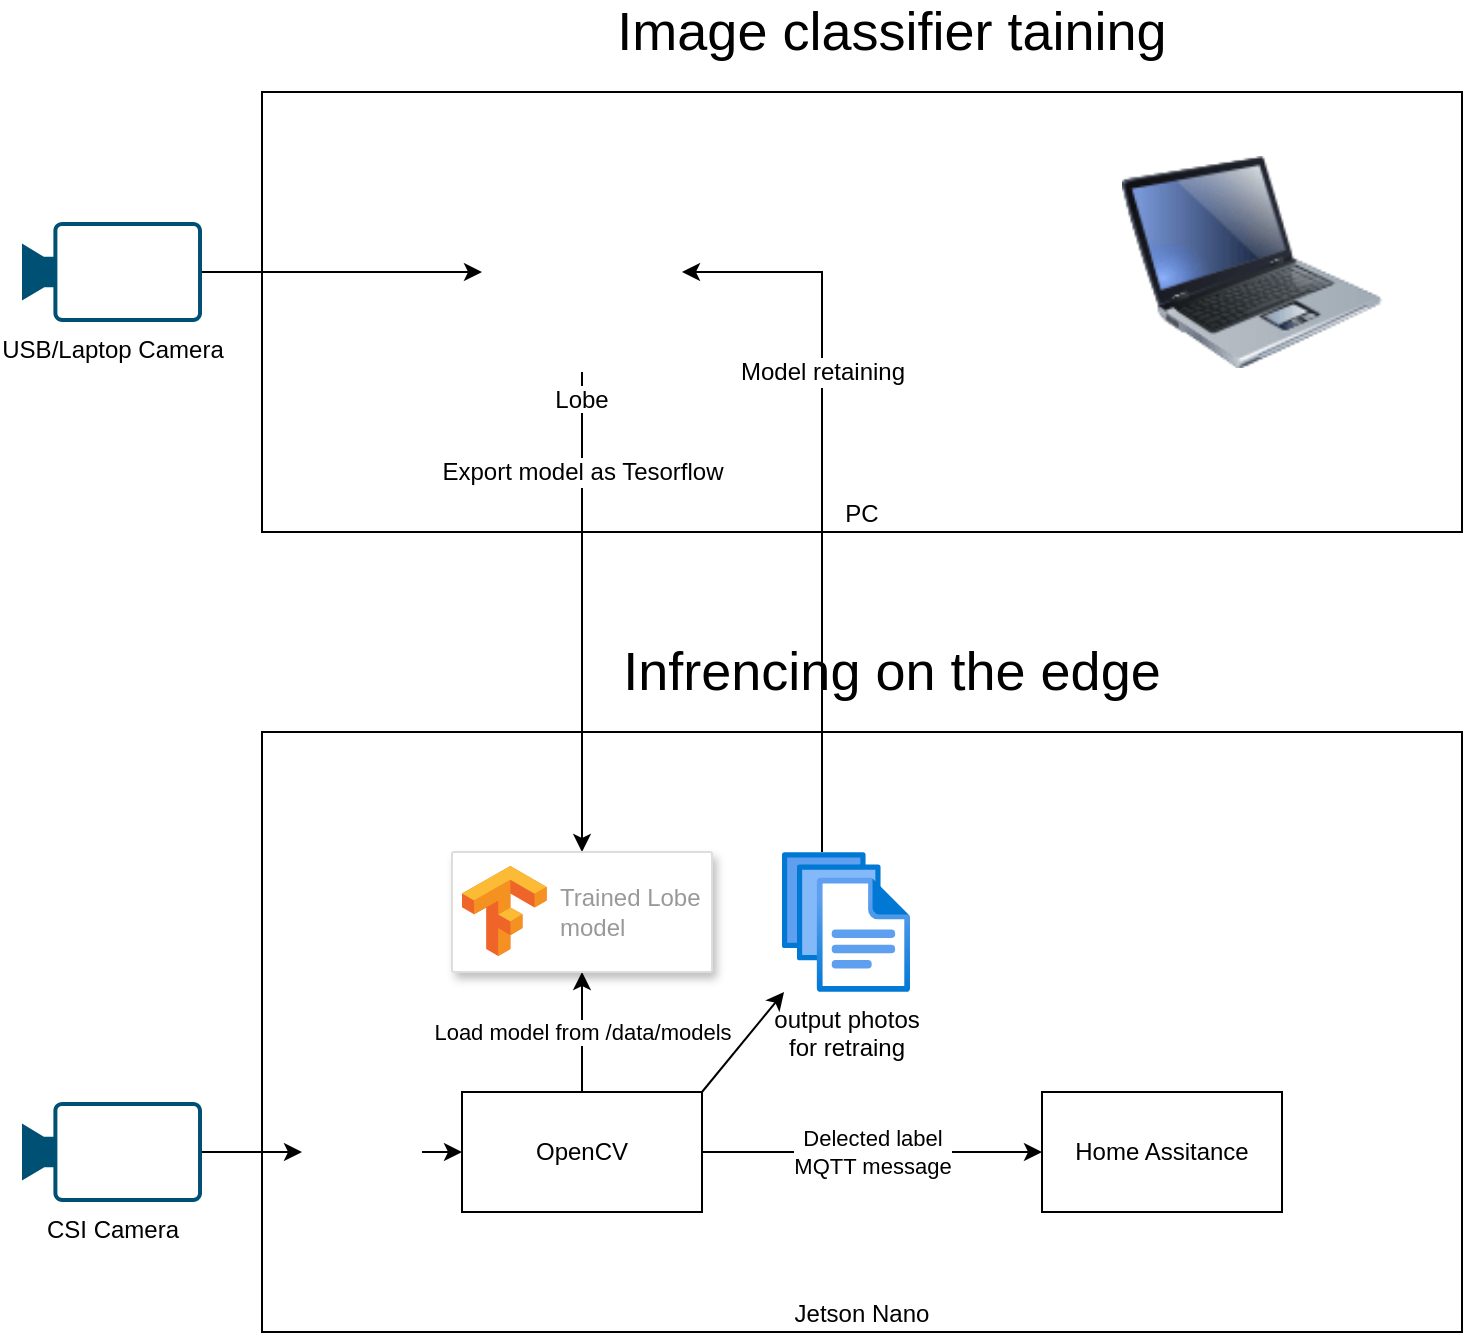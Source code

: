 <mxfile version="14.1.8" type="device"><diagram id="OE1oDsPSVFTw4fXKC9Nw" name="Page-1"><mxGraphModel dx="1086" dy="2066" grid="1" gridSize="10" guides="1" tooltips="1" connect="1" arrows="1" fold="1" page="1" pageScale="1" pageWidth="850" pageHeight="1100" math="0" shadow="0"><root><mxCell id="0"/><mxCell id="1" parent="0"/><mxCell id="eQm1sMUghXM_ptThotfi-15" value="PC" style="rounded=0;whiteSpace=wrap;html=1;verticalAlign=bottom;" vertex="1" parent="1"><mxGeometry x="150" y="-100" width="600" height="220" as="geometry"/></mxCell><mxCell id="eQm1sMUghXM_ptThotfi-1" value="Jetson Nano" style="rounded=0;whiteSpace=wrap;html=1;verticalAlign=bottom;" vertex="1" parent="1"><mxGeometry x="150" y="220" width="600" height="300" as="geometry"/></mxCell><mxCell id="eQm1sMUghXM_ptThotfi-4" value="" style="edgeStyle=orthogonalEdgeStyle;rounded=0;orthogonalLoop=1;jettySize=auto;html=1;entryX=0;entryY=0.5;entryDx=0;entryDy=0;" edge="1" parent="1" source="eQm1sMUghXM_ptThotfi-3" target="eQm1sMUghXM_ptThotfi-26"><mxGeometry relative="1" as="geometry"><mxPoint x="60" y="310" as="targetPoint"/></mxGeometry></mxCell><mxCell id="eQm1sMUghXM_ptThotfi-3" value="CSI Camera" style="points=[[0,0.5,0],[0.19,0.02,0],[0.59,0,0],[0.985,0.02,0],[1,0.5,0],[0.985,0.98,0],[0.59,1,0],[0.19,0.98,0]];verticalLabelPosition=bottom;html=1;verticalAlign=top;aspect=fixed;align=center;pointerEvents=1;shape=mxgraph.cisco19.camera;fillColor=#005073;strokeColor=none;" vertex="1" parent="1"><mxGeometry x="30" y="405" width="90" height="50" as="geometry"/></mxCell><mxCell id="eQm1sMUghXM_ptThotfi-10" value="Load model from /data/models" style="edgeStyle=orthogonalEdgeStyle;rounded=0;orthogonalLoop=1;jettySize=auto;html=1;" edge="1" parent="1" source="eQm1sMUghXM_ptThotfi-5" target="eQm1sMUghXM_ptThotfi-8"><mxGeometry relative="1" as="geometry"/></mxCell><mxCell id="eQm1sMUghXM_ptThotfi-12" value="Delected label &lt;br&gt;MQTT message" style="edgeStyle=orthogonalEdgeStyle;rounded=0;orthogonalLoop=1;jettySize=auto;html=1;" edge="1" parent="1" source="eQm1sMUghXM_ptThotfi-5" target="eQm1sMUghXM_ptThotfi-11"><mxGeometry relative="1" as="geometry"/></mxCell><mxCell id="eQm1sMUghXM_ptThotfi-5" value="OpenCV" style="rounded=0;whiteSpace=wrap;html=1;" vertex="1" parent="1"><mxGeometry x="250" y="400" width="120" height="60" as="geometry"/></mxCell><mxCell id="eQm1sMUghXM_ptThotfi-19" value="Export model as Tesorflow" style="edgeStyle=orthogonalEdgeStyle;rounded=0;orthogonalLoop=1;jettySize=auto;html=1;entryX=0.5;entryY=0;entryDx=0;entryDy=0;fontSize=12;" edge="1" parent="1" source="eQm1sMUghXM_ptThotfi-7" target="eQm1sMUghXM_ptThotfi-8"><mxGeometry x="-0.583" relative="1" as="geometry"><mxPoint x="310" y="140" as="targetPoint"/><mxPoint as="offset"/></mxGeometry></mxCell><mxCell id="eQm1sMUghXM_ptThotfi-7" value="Lobe" style="shape=image;verticalLabelPosition=bottom;labelBackgroundColor=#ffffff;verticalAlign=top;aspect=fixed;imageAspect=0;image=https://api.nuget.org/v3-flatcontainer/lobe.onnx/1.0.18/icon;" vertex="1" parent="1"><mxGeometry x="260" y="-60" width="100" height="100" as="geometry"/></mxCell><mxCell id="eQm1sMUghXM_ptThotfi-8" value="" style="strokeColor=#dddddd;shadow=1;strokeWidth=1;rounded=1;absoluteArcSize=1;arcSize=2;" vertex="1" parent="1"><mxGeometry x="245" y="280" width="130" height="60" as="geometry"/></mxCell><mxCell id="eQm1sMUghXM_ptThotfi-9" value="Trained Lobe &lt;br&gt;model" style="dashed=0;connectable=0;html=1;fillColor=#5184F3;strokeColor=none;shape=mxgraph.gcp2.tensorflow_logo;part=1;labelPosition=right;verticalLabelPosition=middle;align=left;verticalAlign=middle;spacingLeft=5;fontColor=#999999;fontSize=12;" vertex="1" parent="eQm1sMUghXM_ptThotfi-8"><mxGeometry width="42.3" height="45" relative="1" as="geometry"><mxPoint x="5" y="7" as="offset"/></mxGeometry></mxCell><mxCell id="eQm1sMUghXM_ptThotfi-11" value="Home Assitance" style="rounded=0;whiteSpace=wrap;html=1;" vertex="1" parent="1"><mxGeometry x="540" y="400" width="120" height="60" as="geometry"/></mxCell><mxCell id="eQm1sMUghXM_ptThotfi-13" value="" style="shape=image;verticalLabelPosition=bottom;labelBackgroundColor=#ffffff;verticalAlign=top;aspect=fixed;imageAspect=0;image=https://developer.nvidia.com/sites/default/files/akamai/embedded/images/jetsonNano/Jetson-Nano_3QTR-Front_Left_trimmed.jpg;" vertex="1" parent="1"><mxGeometry x="550" y="240" width="171.7" height="140" as="geometry"/></mxCell><mxCell id="eQm1sMUghXM_ptThotfi-14" value="" style="image;html=1;image=img/lib/clip_art/computers/Laptop_128x128.png" vertex="1" parent="1"><mxGeometry x="580" y="-70" width="130" height="110" as="geometry"/></mxCell><mxCell id="eQm1sMUghXM_ptThotfi-17" value="" style="edgeStyle=orthogonalEdgeStyle;rounded=0;orthogonalLoop=1;jettySize=auto;html=1;entryX=0;entryY=0.5;entryDx=0;entryDy=0;" edge="1" parent="1" source="eQm1sMUghXM_ptThotfi-16" target="eQm1sMUghXM_ptThotfi-7"><mxGeometry relative="1" as="geometry"/></mxCell><mxCell id="eQm1sMUghXM_ptThotfi-16" value="USB/Laptop Camera" style="points=[[0,0.5,0],[0.19,0.02,0],[0.59,0,0],[0.985,0.02,0],[1,0.5,0],[0.985,0.98,0],[0.59,1,0],[0.19,0.98,0]];verticalLabelPosition=bottom;html=1;verticalAlign=top;aspect=fixed;align=center;pointerEvents=1;shape=mxgraph.cisco19.camera;fillColor=#005073;strokeColor=none;" vertex="1" parent="1"><mxGeometry x="30" y="-35" width="90" height="50" as="geometry"/></mxCell><mxCell id="eQm1sMUghXM_ptThotfi-20" value="Infrencing on the edge" style="text;html=1;strokeColor=none;fillColor=none;align=center;verticalAlign=middle;whiteSpace=wrap;rounded=0;fontSize=27;" vertex="1" parent="1"><mxGeometry x="320" y="180" width="290" height="20" as="geometry"/></mxCell><mxCell id="eQm1sMUghXM_ptThotfi-21" value="Image classifier taining" style="text;html=1;strokeColor=none;fillColor=none;align=center;verticalAlign=middle;whiteSpace=wrap;rounded=0;fontSize=27;" vertex="1" parent="1"><mxGeometry x="320" y="-140" width="290" height="20" as="geometry"/></mxCell><mxCell id="eQm1sMUghXM_ptThotfi-27" value="Model retaining" style="edgeStyle=orthogonalEdgeStyle;rounded=0;orthogonalLoop=1;jettySize=auto;html=1;fontSize=12;entryX=1;entryY=0.5;entryDx=0;entryDy=0;" edge="1" parent="1" source="eQm1sMUghXM_ptThotfi-24" target="eQm1sMUghXM_ptThotfi-7"><mxGeometry x="0.333" relative="1" as="geometry"><Array as="points"><mxPoint x="430" y="-10"/></Array><mxPoint as="offset"/></mxGeometry></mxCell><mxCell id="eQm1sMUghXM_ptThotfi-24" value="output photos&lt;br&gt;for retraing" style="aspect=fixed;html=1;points=[];align=center;image;fontSize=12;image=img/lib/azure2/general/Files.svg;" vertex="1" parent="1"><mxGeometry x="410" y="280" width="64" height="70" as="geometry"/></mxCell><mxCell id="eQm1sMUghXM_ptThotfi-25" value="" style="endArrow=classic;html=1;fontSize=27;exitX=1;exitY=0;exitDx=0;exitDy=0;entryX=0.016;entryY=1;entryDx=0;entryDy=0;entryPerimeter=0;" edge="1" parent="1" source="eQm1sMUghXM_ptThotfi-5" target="eQm1sMUghXM_ptThotfi-24"><mxGeometry width="50" height="50" relative="1" as="geometry"><mxPoint x="250" y="230" as="sourcePoint"/><mxPoint x="300" y="180" as="targetPoint"/></mxGeometry></mxCell><mxCell id="eQm1sMUghXM_ptThotfi-26" value="" style="shape=image;verticalLabelPosition=bottom;labelBackgroundColor=#ffffff;verticalAlign=top;aspect=fixed;imageAspect=0;image=https://pbs.twimg.com/profile_images/525141759223808000/ZMyzJwxj_400x400.png;" vertex="1" parent="1"><mxGeometry x="170" y="400" width="60" height="60" as="geometry"/></mxCell><mxCell id="eQm1sMUghXM_ptThotfi-28" value="" style="endArrow=classic;html=1;fontSize=12;exitX=1;exitY=0.5;exitDx=0;exitDy=0;entryX=0;entryY=0.5;entryDx=0;entryDy=0;" edge="1" parent="1" source="eQm1sMUghXM_ptThotfi-26" target="eQm1sMUghXM_ptThotfi-5"><mxGeometry width="50" height="50" relative="1" as="geometry"><mxPoint x="180" y="620" as="sourcePoint"/><mxPoint x="230" y="570" as="targetPoint"/></mxGeometry></mxCell></root></mxGraphModel></diagram></mxfile>